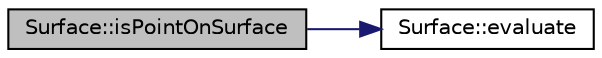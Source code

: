 digraph "Surface::isPointOnSurface"
{
  edge [fontname="Helvetica",fontsize="10",labelfontname="Helvetica",labelfontsize="10"];
  node [fontname="Helvetica",fontsize="10",shape=record];
  rankdir="LR";
  Node1 [label="Surface::isPointOnSurface",height=0.2,width=0.4,color="black", fillcolor="grey75", style="filled" fontcolor="black"];
  Node1 -> Node2 [color="midnightblue",fontsize="10",style="solid",fontname="Helvetica"];
  Node2 [label="Surface::evaluate",height=0.2,width=0.4,color="black", fillcolor="white", style="filled",URL="$classSurface.html#a2e0aaef635a7392806d27fb4999a9168",tooltip="Evaluate a Point using the Surface&#39;s potential equation."];
}

